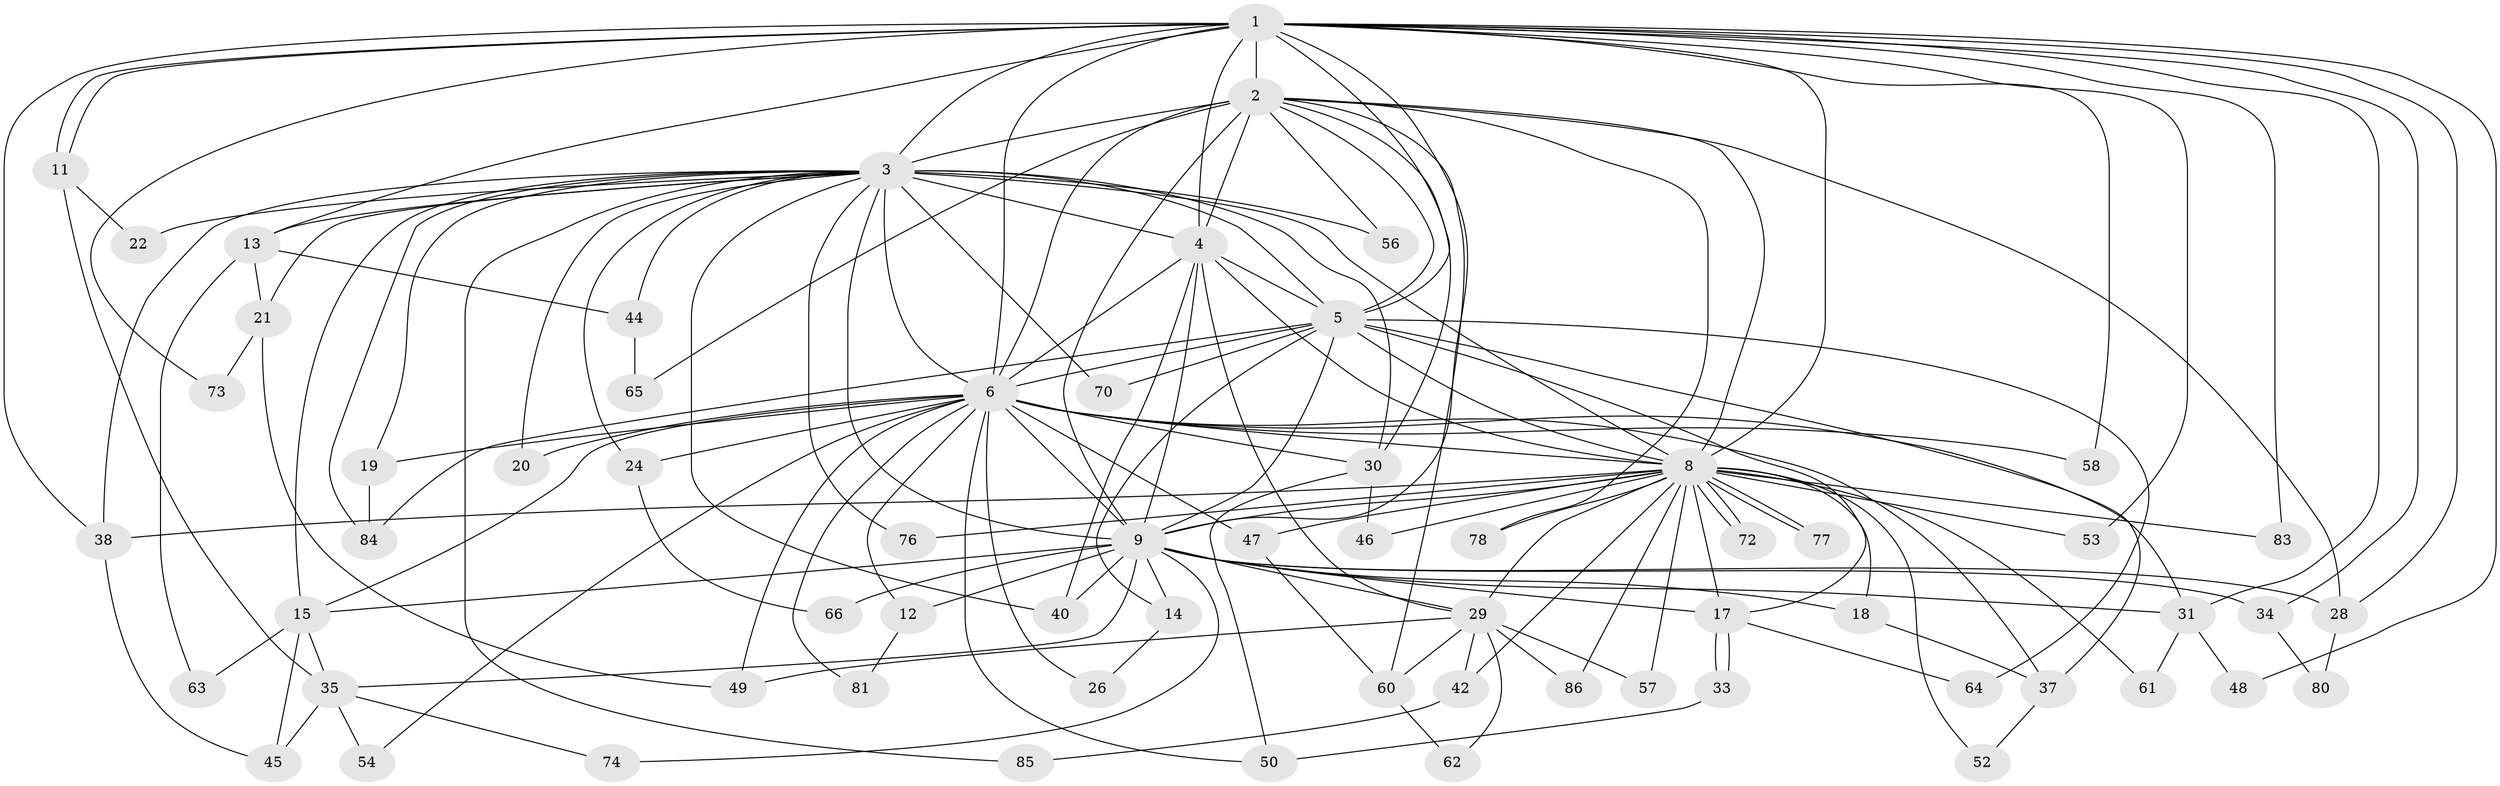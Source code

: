 // original degree distribution, {22: 0.022988505747126436, 14: 0.011494252873563218, 16: 0.011494252873563218, 12: 0.022988505747126436, 25: 0.011494252873563218, 19: 0.011494252873563218, 28: 0.011494252873563218, 10: 0.011494252873563218, 4: 0.13793103448275862, 3: 0.20689655172413793, 5: 0.034482758620689655, 6: 0.022988505747126436, 2: 0.47126436781609193, 7: 0.011494252873563218}
// Generated by graph-tools (version 1.1) at 2025/11/02/27/25 16:11:08]
// undirected, 65 vertices, 157 edges
graph export_dot {
graph [start="1"]
  node [color=gray90,style=filled];
  1 [super="+41"];
  2 [super="+10"];
  3 [super="+7"];
  4 [super="+55"];
  5 [super="+16"];
  6 [super="+27"];
  8 [super="+23"];
  9 [super="+25"];
  11;
  12;
  13;
  14;
  15 [super="+68"];
  17 [super="+36"];
  18;
  19 [super="+87"];
  20;
  21 [super="+75"];
  22;
  24;
  26;
  28;
  29 [super="+32"];
  30 [super="+39"];
  31 [super="+43"];
  33;
  34;
  35 [super="+51"];
  37 [super="+71"];
  38 [super="+79"];
  40 [super="+67"];
  42;
  44;
  45 [super="+69"];
  46;
  47 [super="+82"];
  48;
  49;
  50 [super="+59"];
  52;
  53;
  54;
  56;
  57;
  58;
  60;
  61;
  62;
  63;
  64;
  65;
  66;
  70;
  72;
  73;
  74;
  76;
  77;
  78;
  80;
  81;
  83;
  84;
  85;
  86;
  1 -- 2 [weight=2];
  1 -- 3 [weight=2];
  1 -- 4 [weight=2];
  1 -- 5;
  1 -- 6;
  1 -- 8;
  1 -- 9;
  1 -- 11;
  1 -- 11;
  1 -- 13;
  1 -- 31;
  1 -- 34;
  1 -- 38;
  1 -- 48;
  1 -- 53;
  1 -- 58;
  1 -- 73;
  1 -- 83;
  1 -- 28;
  2 -- 3 [weight=4];
  2 -- 4 [weight=2];
  2 -- 5 [weight=2];
  2 -- 6 [weight=2];
  2 -- 8 [weight=2];
  2 -- 9 [weight=2];
  2 -- 28;
  2 -- 30;
  2 -- 56;
  2 -- 60;
  2 -- 78;
  2 -- 65;
  3 -- 4 [weight=2];
  3 -- 5 [weight=2];
  3 -- 6 [weight=3];
  3 -- 8 [weight=2];
  3 -- 9 [weight=2];
  3 -- 19;
  3 -- 21;
  3 -- 40;
  3 -- 56;
  3 -- 70;
  3 -- 84;
  3 -- 85;
  3 -- 76;
  3 -- 13;
  3 -- 15;
  3 -- 20;
  3 -- 22;
  3 -- 24;
  3 -- 30;
  3 -- 38;
  3 -- 44;
  4 -- 5;
  4 -- 6;
  4 -- 8;
  4 -- 9;
  4 -- 29;
  4 -- 40;
  5 -- 6 [weight=2];
  5 -- 8;
  5 -- 9;
  5 -- 14;
  5 -- 17;
  5 -- 64;
  5 -- 84;
  5 -- 37;
  5 -- 70;
  6 -- 8;
  6 -- 9 [weight=2];
  6 -- 12;
  6 -- 19;
  6 -- 20;
  6 -- 24;
  6 -- 26;
  6 -- 47;
  6 -- 54;
  6 -- 58;
  6 -- 81;
  6 -- 15;
  6 -- 49;
  6 -- 37;
  6 -- 31;
  6 -- 30;
  6 -- 50;
  8 -- 9 [weight=2];
  8 -- 17;
  8 -- 18;
  8 -- 29;
  8 -- 42;
  8 -- 46;
  8 -- 47;
  8 -- 52;
  8 -- 57;
  8 -- 61;
  8 -- 72;
  8 -- 72;
  8 -- 76;
  8 -- 77;
  8 -- 77;
  8 -- 78;
  8 -- 83;
  8 -- 86;
  8 -- 53;
  8 -- 38;
  9 -- 12;
  9 -- 14;
  9 -- 15;
  9 -- 17;
  9 -- 18;
  9 -- 28;
  9 -- 31;
  9 -- 34;
  9 -- 35;
  9 -- 66;
  9 -- 74;
  9 -- 29;
  9 -- 40;
  11 -- 22;
  11 -- 35;
  12 -- 81;
  13 -- 21;
  13 -- 44;
  13 -- 63;
  14 -- 26;
  15 -- 35;
  15 -- 63;
  15 -- 45;
  17 -- 33;
  17 -- 33;
  17 -- 64;
  18 -- 37;
  19 -- 84;
  21 -- 73;
  21 -- 49;
  24 -- 66;
  28 -- 80;
  29 -- 42;
  29 -- 60;
  29 -- 62;
  29 -- 86;
  29 -- 57;
  29 -- 49;
  30 -- 46;
  30 -- 50;
  31 -- 48;
  31 -- 61;
  33 -- 50;
  34 -- 80;
  35 -- 45;
  35 -- 74;
  35 -- 54;
  37 -- 52;
  38 -- 45;
  42 -- 85;
  44 -- 65;
  47 -- 60;
  60 -- 62;
}
